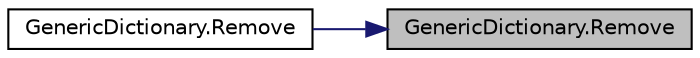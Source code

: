 digraph "GenericDictionary.Remove"
{
 // INTERACTIVE_SVG=YES
 // LATEX_PDF_SIZE
  edge [fontname="Helvetica",fontsize="10",labelfontname="Helvetica",labelfontsize="10"];
  node [fontname="Helvetica",fontsize="10",shape=record];
  rankdir="RL";
  Node1 [label="GenericDictionary.Remove",height=0.2,width=0.4,color="black", fillcolor="grey75", style="filled", fontcolor="black",tooltip=" "];
  Node1 -> Node2 [dir="back",color="midnightblue",fontsize="10",style="solid",fontname="Helvetica"];
  Node2 [label="GenericDictionary.Remove",height=0.2,width=0.4,color="black", fillcolor="white", style="filled",URL="$class_generic_dictionary.html#a329fdd017e33a42057b50469a9720ba9",tooltip=" "];
}
